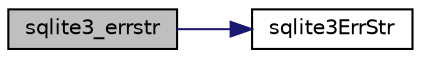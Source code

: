 digraph "sqlite3_errstr"
{
  edge [fontname="Helvetica",fontsize="10",labelfontname="Helvetica",labelfontsize="10"];
  node [fontname="Helvetica",fontsize="10",shape=record];
  rankdir="LR";
  Node1 [label="sqlite3_errstr",height=0.2,width=0.4,color="black", fillcolor="grey75", style="filled", fontcolor="black"];
  Node1 -> Node2 [color="midnightblue",fontsize="10",style="solid"];
  Node2 [label="sqlite3ErrStr",height=0.2,width=0.4,color="black", fillcolor="white", style="filled",URL="$sqlite3_8c.html#ab289afae24fa83e42f3d78b3b7e91793"];
}
